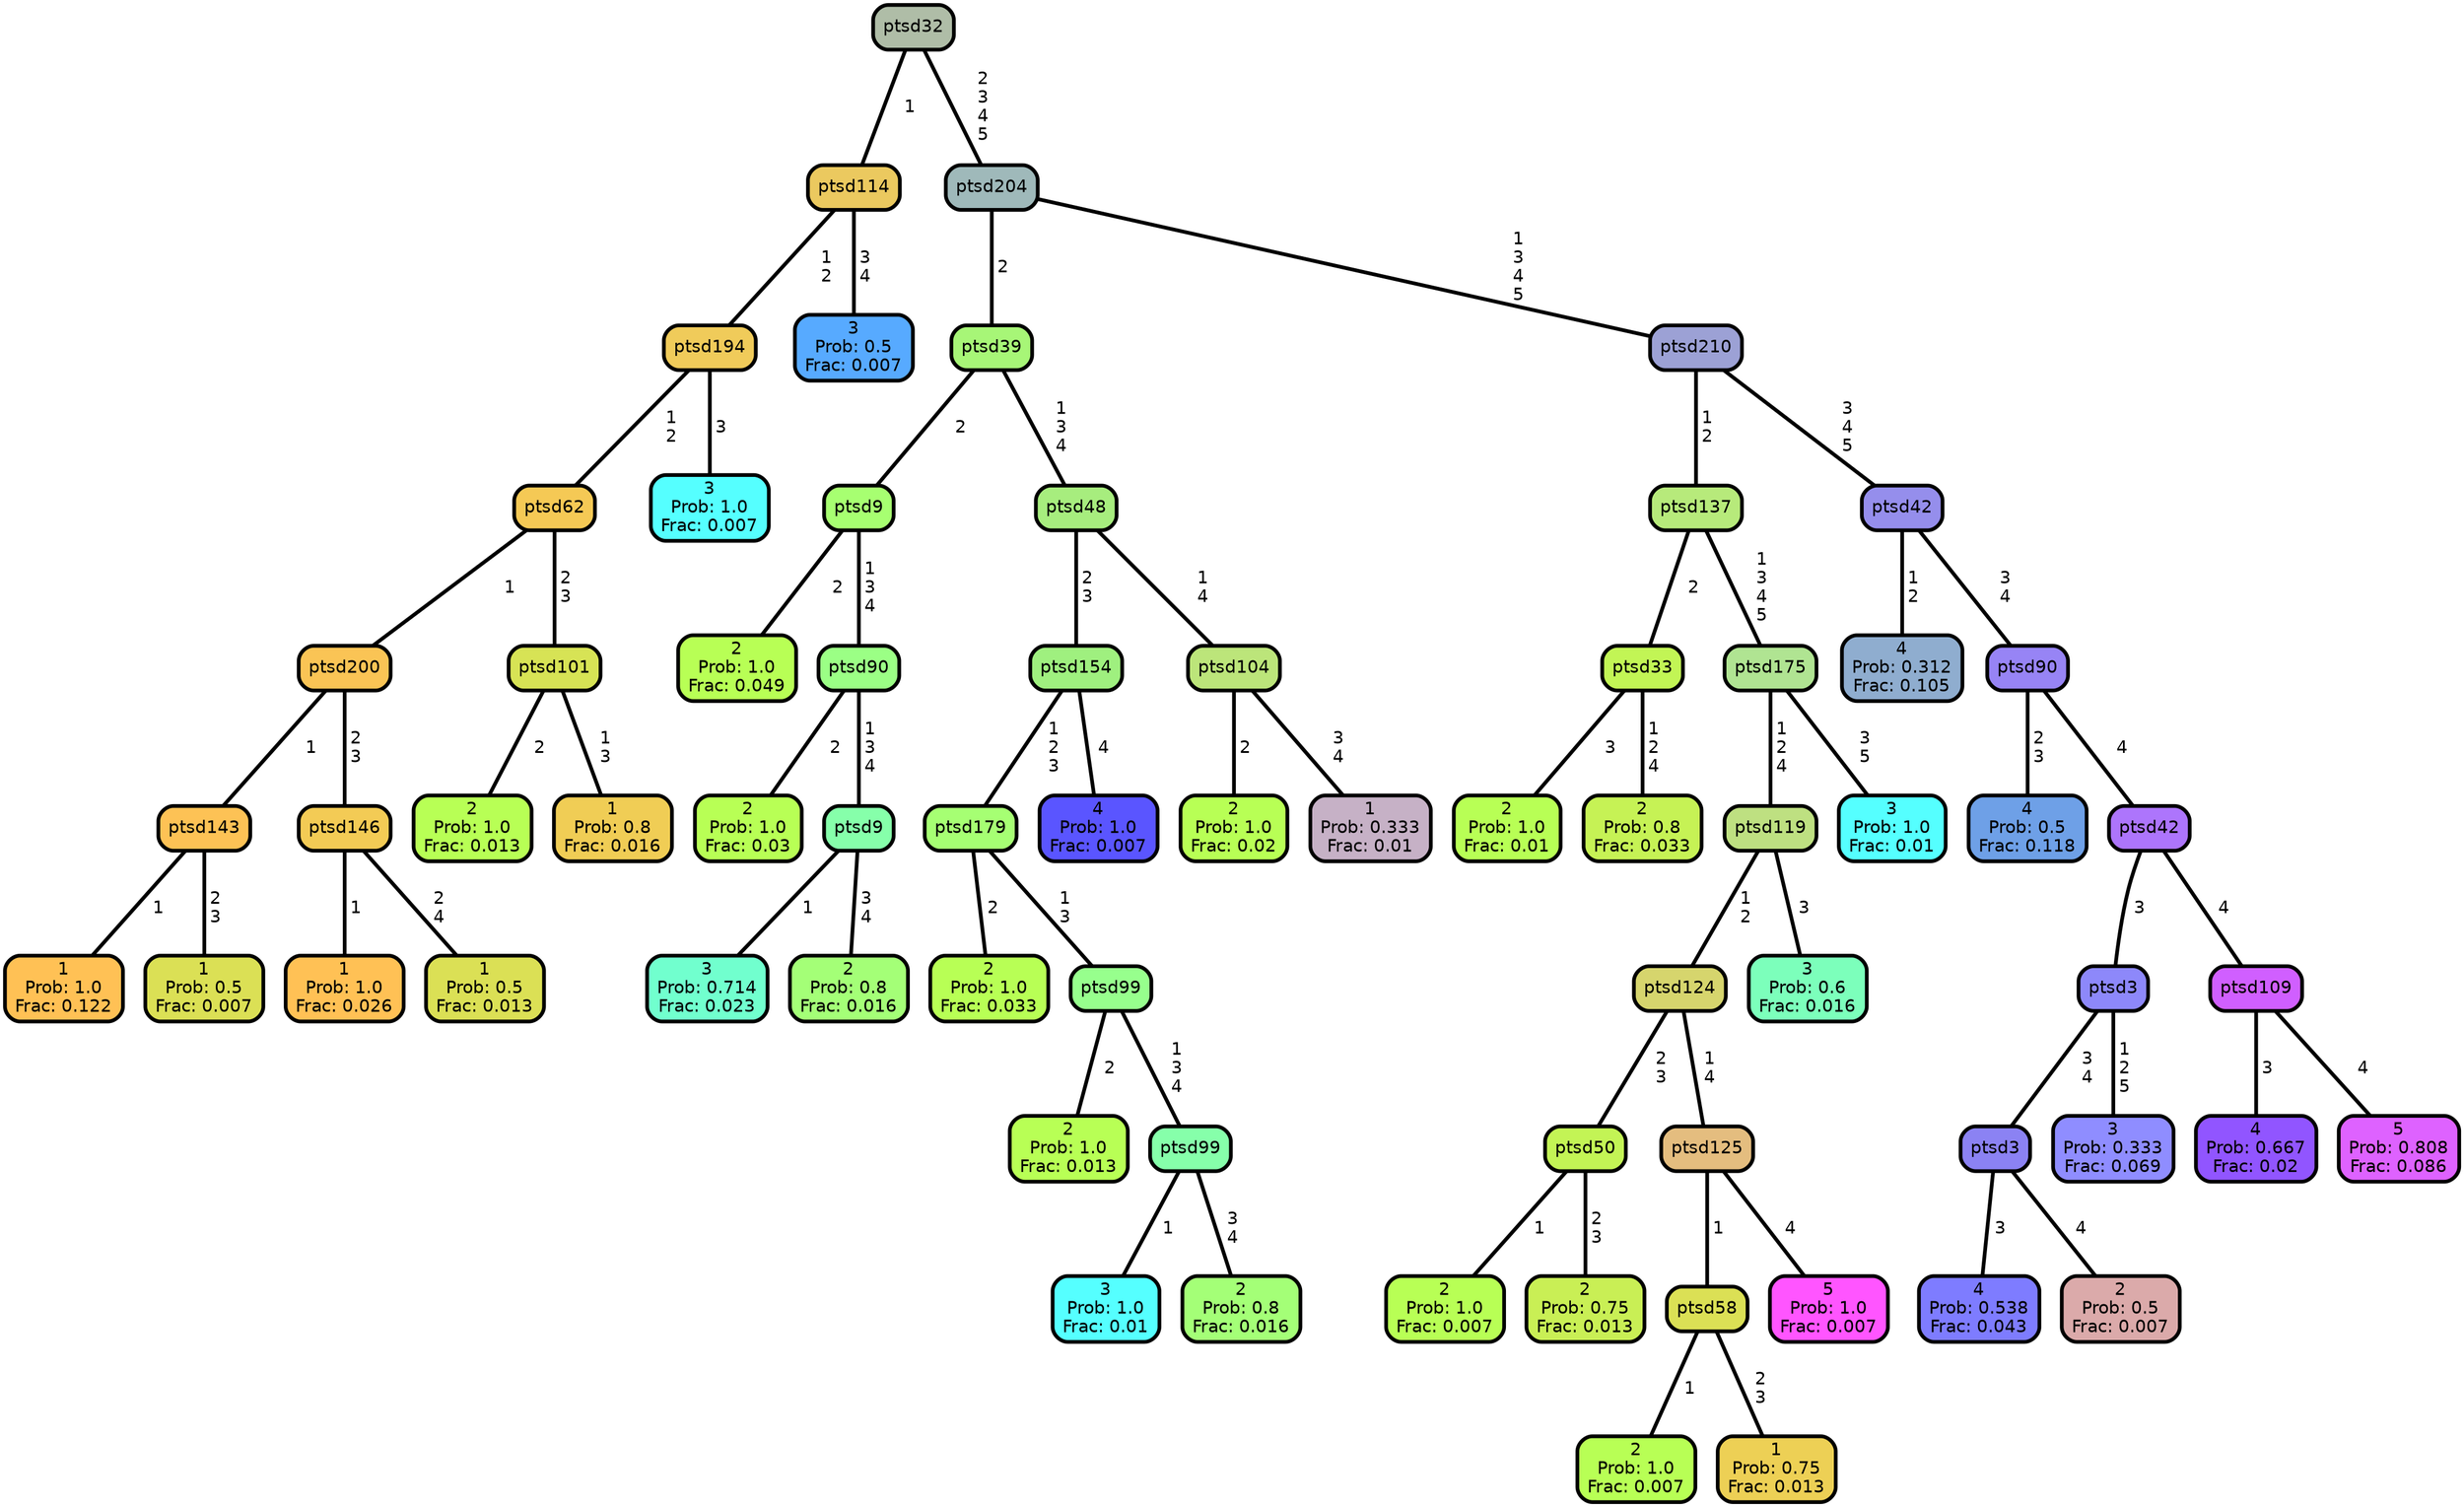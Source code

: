 graph Tree {
node [shape=box, style="filled, rounded",color="black",penwidth="3",fontcolor="black",                 fontname=helvetica] ;
graph [ranksep="0 equally", splines=straight,                 bgcolor=transparent, dpi=60] ;
edge [fontname=helvetica, color=black] ;
0 [label="1
Prob: 1.0
Frac: 0.122", fillcolor="#ffc155"] ;
1 [label="ptsd143",href=".//ptsd143.svg", fillcolor="#fdc255"] ;
2 [label="1
Prob: 0.5
Frac: 0.007", fillcolor="#dbe055"] ;
3 [label="ptsd200",href=".//ptsd200.svg", fillcolor="#fac455"] ;
4 [label="1
Prob: 1.0
Frac: 0.026", fillcolor="#ffc155"] ;
5 [label="ptsd146",href=".//ptsd146.svg", fillcolor="#f3cb55"] ;
6 [label="1
Prob: 0.5
Frac: 0.013", fillcolor="#dbe055"] ;
7 [label="ptsd62",href=".//ptsd62.svg", fillcolor="#f5c955"] ;
8 [label="2
Prob: 1.0
Frac: 0.013", fillcolor="#b8ff55"] ;
9 [label="ptsd101",href=".//ptsd101.svg", fillcolor="#d7e355"] ;
10 [label="1
Prob: 0.8
Frac: 0.016", fillcolor="#f0cd55"] ;
11 [label="ptsd194",href=".//ptsd194.svg", fillcolor="#f0cb5a"] ;
12 [label="3
Prob: 1.0
Frac: 0.007", fillcolor="#55ffff"] ;
13 [label="ptsd114",href=".//ptsd114.svg", fillcolor="#ebc95f"] ;
14 [label="3
Prob: 0.5
Frac: 0.007", fillcolor="#57aaff"] ;
15 [label="ptsd32",href=".//ptsd32.svg", fillcolor="#afbda7"] ;
16 [label="2
Prob: 1.0
Frac: 0.049", fillcolor="#b8ff55"] ;
17 [label="ptsd9",href=".//ptsd9.svg", fillcolor="#a7ff71"] ;
18 [label="2
Prob: 1.0
Frac: 0.03", fillcolor="#b8ff55"] ;
19 [label="ptsd90",href=".//ptsd90.svg", fillcolor="#9bff85"] ;
20 [label="3
Prob: 0.714
Frac: 0.023", fillcolor="#71ffce"] ;
21 [label="ptsd9",href=".//ptsd9.svg", fillcolor="#86ffaa"] ;
22 [label="2
Prob: 0.8
Frac: 0.016", fillcolor="#a4ff77"] ;
23 [label="ptsd39",href=".//ptsd39.svg", fillcolor="#a7f677"] ;
24 [label="2
Prob: 1.0
Frac: 0.033", fillcolor="#b8ff55"] ;
25 [label="ptsd179",href=".//ptsd179.svg", fillcolor="#a6ff73"] ;
26 [label="2
Prob: 1.0
Frac: 0.013", fillcolor="#b8ff55"] ;
27 [label="ptsd99",href=".//ptsd99.svg", fillcolor="#97ff8d"] ;
28 [label="3
Prob: 1.0
Frac: 0.01", fillcolor="#55ffff"] ;
29 [label="ptsd99",href=".//ptsd99.svg", fillcolor="#86ffaa"] ;
30 [label="2
Prob: 0.8
Frac: 0.016", fillcolor="#a4ff77"] ;
31 [label="ptsd154",href=".//ptsd154.svg", fillcolor="#9ff07f"] ;
32 [label="4
Prob: 1.0
Frac: 0.007", fillcolor="#5a55ff"] ;
33 [label="ptsd48",href=".//ptsd48.svg", fillcolor="#a7ed7e"] ;
34 [label="2
Prob: 1.0
Frac: 0.02", fillcolor="#b8ff55"] ;
35 [label="ptsd104",href=".//ptsd104.svg", fillcolor="#bce57a"] ;
36 [label="1
Prob: 0.333
Frac: 0.01", fillcolor="#c6b1c6"] ;
37 [label="ptsd204",href=".//ptsd204.svg", fillcolor="#9fb9ba"] ;
38 [label="2
Prob: 1.0
Frac: 0.01", fillcolor="#b8ff55"] ;
39 [label="ptsd33",href=".//ptsd33.svg", fillcolor="#c2f555"] ;
40 [label="2
Prob: 0.8
Frac: 0.033", fillcolor="#c6f255"] ;
41 [label="ptsd137",href=".//ptsd137.svg", fillcolor="#b7ea7b"] ;
42 [label="2
Prob: 1.0
Frac: 0.007", fillcolor="#b8ff55"] ;
43 [label="ptsd50",href=".//ptsd50.svg", fillcolor="#c3f455"] ;
44 [label="2
Prob: 0.75
Frac: 0.013", fillcolor="#c9ef55"] ;
45 [label="ptsd124",href=".//ptsd124.svg", fillcolor="#d6d56d"] ;
46 [label="2
Prob: 1.0
Frac: 0.007", fillcolor="#b8ff55"] ;
47 [label="ptsd58",href=".//ptsd58.svg", fillcolor="#dbe055"] ;
48 [label="1
Prob: 0.75
Frac: 0.013", fillcolor="#edd055"] ;
49 [label="ptsd125",href=".//ptsd125.svg", fillcolor="#e4bd7f"] ;
50 [label="5
Prob: 1.0
Frac: 0.007", fillcolor="#ff55ff"] ;
51 [label="ptsd119",href=".//ptsd119.svg", fillcolor="#bee081"] ;
52 [label="3
Prob: 0.6
Frac: 0.016", fillcolor="#7cffbb"] ;
53 [label="ptsd175",href=".//ptsd175.svg", fillcolor="#b0e492"] ;
54 [label="3
Prob: 1.0
Frac: 0.01", fillcolor="#55ffff"] ;
55 [label="ptsd210",href=".//ptsd210.svg", fillcolor="#9ca1d5"] ;
56 [label="4
Prob: 0.312
Frac: 0.105", fillcolor="#8fadcf"] ;
57 [label="ptsd42",href=".//ptsd42.svg", fillcolor="#958eec"] ;
58 [label="4
Prob: 0.5
Frac: 0.118", fillcolor="#6ea0e7"] ;
59 [label="ptsd90",href=".//ptsd90.svg", fillcolor="#9784f5"] ;
60 [label="4
Prob: 0.538
Frac: 0.043", fillcolor="#7e7cff"] ;
61 [label="ptsd3",href=".//ptsd3.svg", fillcolor="#8b82f3"] ;
62 [label="2
Prob: 0.5
Frac: 0.007", fillcolor="#dbaaaa"] ;
63 [label="ptsd3",href=".//ptsd3.svg", fillcolor="#8d88fa"] ;
64 [label="3
Prob: 0.333
Frac: 0.069", fillcolor="#8f8dff"] ;
65 [label="ptsd42",href=".//ptsd42.svg", fillcolor="#ad75fc"] ;
66 [label="4
Prob: 0.667
Frac: 0.02", fillcolor="#9155ff"] ;
67 [label="ptsd109",href=".//ptsd109.svg", fillcolor="#d05fff"] ;
68 [label="5
Prob: 0.808
Frac: 0.086", fillcolor="#de62ff"] ;
1 -- 0 [label=" 1",penwidth=3] ;
1 -- 2 [label=" 2\n 3",penwidth=3] ;
3 -- 1 [label=" 1",penwidth=3] ;
3 -- 5 [label=" 2\n 3",penwidth=3] ;
5 -- 4 [label=" 1",penwidth=3] ;
5 -- 6 [label=" 2\n 4",penwidth=3] ;
7 -- 3 [label=" 1",penwidth=3] ;
7 -- 9 [label=" 2\n 3",penwidth=3] ;
9 -- 8 [label=" 2",penwidth=3] ;
9 -- 10 [label=" 1\n 3",penwidth=3] ;
11 -- 7 [label=" 1\n 2",penwidth=3] ;
11 -- 12 [label=" 3",penwidth=3] ;
13 -- 11 [label=" 1\n 2",penwidth=3] ;
13 -- 14 [label=" 3\n 4",penwidth=3] ;
15 -- 13 [label=" 1",penwidth=3] ;
15 -- 37 [label=" 2\n 3\n 4\n 5",penwidth=3] ;
17 -- 16 [label=" 2",penwidth=3] ;
17 -- 19 [label=" 1\n 3\n 4",penwidth=3] ;
19 -- 18 [label=" 2",penwidth=3] ;
19 -- 21 [label=" 1\n 3\n 4",penwidth=3] ;
21 -- 20 [label=" 1",penwidth=3] ;
21 -- 22 [label=" 3\n 4",penwidth=3] ;
23 -- 17 [label=" 2",penwidth=3] ;
23 -- 33 [label=" 1\n 3\n 4",penwidth=3] ;
25 -- 24 [label=" 2",penwidth=3] ;
25 -- 27 [label=" 1\n 3",penwidth=3] ;
27 -- 26 [label=" 2",penwidth=3] ;
27 -- 29 [label=" 1\n 3\n 4",penwidth=3] ;
29 -- 28 [label=" 1",penwidth=3] ;
29 -- 30 [label=" 3\n 4",penwidth=3] ;
31 -- 25 [label=" 1\n 2\n 3",penwidth=3] ;
31 -- 32 [label=" 4",penwidth=3] ;
33 -- 31 [label=" 2\n 3",penwidth=3] ;
33 -- 35 [label=" 1\n 4",penwidth=3] ;
35 -- 34 [label=" 2",penwidth=3] ;
35 -- 36 [label=" 3\n 4",penwidth=3] ;
37 -- 23 [label=" 2",penwidth=3] ;
37 -- 55 [label=" 1\n 3\n 4\n 5",penwidth=3] ;
39 -- 38 [label=" 3",penwidth=3] ;
39 -- 40 [label=" 1\n 2\n 4",penwidth=3] ;
41 -- 39 [label=" 2",penwidth=3] ;
41 -- 53 [label=" 1\n 3\n 4\n 5",penwidth=3] ;
43 -- 42 [label=" 1",penwidth=3] ;
43 -- 44 [label=" 2\n 3",penwidth=3] ;
45 -- 43 [label=" 2\n 3",penwidth=3] ;
45 -- 49 [label=" 1\n 4",penwidth=3] ;
47 -- 46 [label=" 1",penwidth=3] ;
47 -- 48 [label=" 2\n 3",penwidth=3] ;
49 -- 47 [label=" 1",penwidth=3] ;
49 -- 50 [label=" 4",penwidth=3] ;
51 -- 45 [label=" 1\n 2",penwidth=3] ;
51 -- 52 [label=" 3",penwidth=3] ;
53 -- 51 [label=" 1\n 2\n 4",penwidth=3] ;
53 -- 54 [label=" 3\n 5",penwidth=3] ;
55 -- 41 [label=" 1\n 2",penwidth=3] ;
55 -- 57 [label=" 3\n 4\n 5",penwidth=3] ;
57 -- 56 [label=" 1\n 2",penwidth=3] ;
57 -- 59 [label=" 3\n 4",penwidth=3] ;
59 -- 58 [label=" 2\n 3",penwidth=3] ;
59 -- 65 [label=" 4",penwidth=3] ;
61 -- 60 [label=" 3",penwidth=3] ;
61 -- 62 [label=" 4",penwidth=3] ;
63 -- 61 [label=" 3\n 4",penwidth=3] ;
63 -- 64 [label=" 1\n 2\n 5",penwidth=3] ;
65 -- 63 [label=" 3",penwidth=3] ;
65 -- 67 [label=" 4",penwidth=3] ;
67 -- 66 [label=" 3",penwidth=3] ;
67 -- 68 [label=" 4",penwidth=3] ;
{rank = same;}}